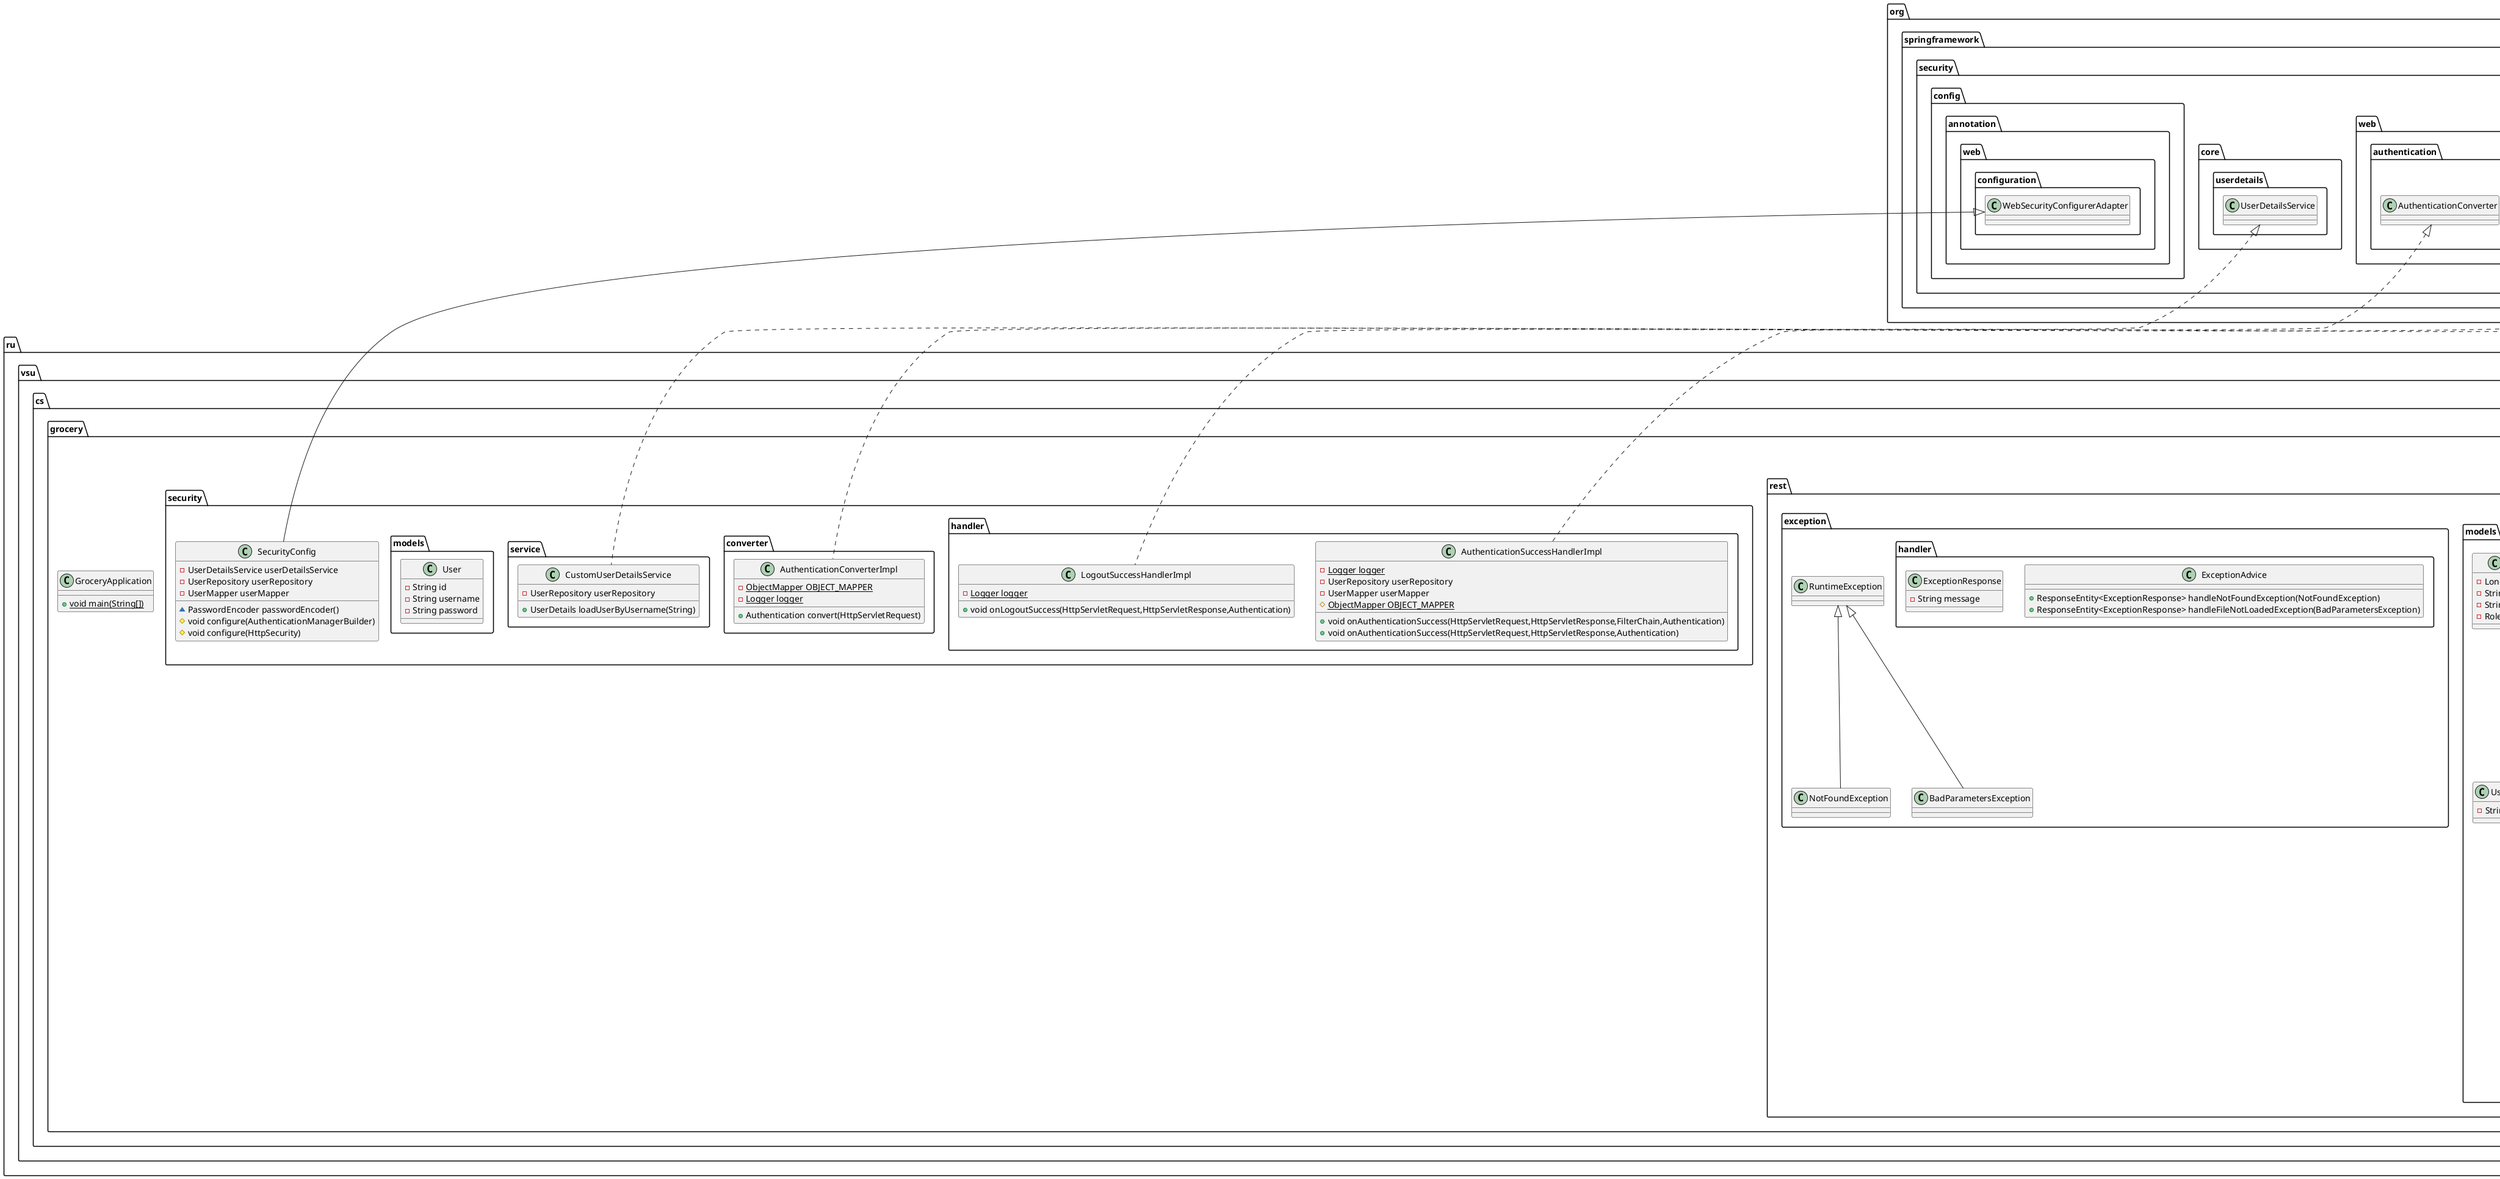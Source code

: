 @startuml
class ru.vsu.cs.grocery.core.mapper.UserMapper {
+ User map2User(UserItem)
+ UserItem map2UserItem(User)
+ List<User> map2User(List<UserItem>)
+ List<UserItem> map2UserItem(List<User>)
}
class ru.vsu.cs.grocery.core.services.BasketService {
- UserService userService
- ProductRepository productRepository
- OrderRepository orderRepository
- ProductOrderRepository productOrderRepository
- OrderMapper mapper
+ Basket addProduct(String,String)
+ Basket deleteProduct(String)
+ OrderItem getOrInitBasketOrder()
+ Basket getBasket(Long)
+ Basket getBasket()
}
class ru.vsu.cs.grocery.core.services.OrderService {
- BasketService basketService
- UserService userService
- OrderRepository orderRepository
- ProductOrderRepository productOrderRepository
- OrderMapper mapper
+ Order createOrder(OrderInfo)
+ Order updateStatus(String,String)
+ List<Order> getMyHistory()
+ List<Order> getAll()
+ List<Order> getCourierOrders()
+ Order getById(String)
- List<Order> map2Orders(List<OrderItem>)
- Order map2Order(OrderItem)
}
interface ru.vsu.cs.grocery.db.repository.OrderRepository {
~ OrderItem findByClient_IdAndStatus(Long,Status)
~ List<OrderItem> findAllByClient_IdOrderByDate(Long)
~ List<OrderItem> findAllByCourier_IdOrderByDate(Long)
}
class ru.vsu.cs.grocery.core.mapper.OrderMapper {
- ProductMapper productMapper
- UserMapper userMapper
+ Basket map2Basket(List<ProductOrderItem>,Long)
+ Order map2Order(OrderItem,List<ProductOrderItem>)
}
class ru.vsu.cs.grocery.rest.api.BasketController {
- BasketService basketService
+ Basket getBasket()
+ Basket addProduct(String,String)
+ Basket deleteProduct(String)
}
class ru.vsu.cs.grocery.rest.models.Category {
- Long id
- Long parentId
- String name
- String imageUrl
- List<Category> items
}
class ru.vsu.cs.grocery.rest.models.Basket {
- Long id
- List<ProductWithCount> products
- BigDecimal price
}
class ru.vsu.cs.grocery.rest.exception.NotFoundException {
}
class ru.vsu.cs.grocery.core.mapper.ProductMapper {
- CategoryMapper categoryMapper
+ Product map2Product(ProductItem)
+ ProductItem map2ProductItem(Product)
+ List<Product> map2Product(List<ProductItem>)
+ List<ProductItem> map2ProductItem(List<Product>)
}
class ru.vsu.cs.grocery.rest.api.UserController {
- UserService userService
+ ResponseEntity<User> createUser(UserWithPassword)
+ ResponseEntity<User> me()
+ ResponseEntity<User> editUser(UserWithPassword)
+ ResponseEntity<Void> deleteUser()
+ List<User> getAll()
+ User setRole(String,String)
+ ResponseEntity<Void> setRole(String)
}
class ru.vsu.cs.grocery.rest.exception.handler.ExceptionAdvice {
+ ResponseEntity<ExceptionResponse> handleNotFoundException(NotFoundException)
+ ResponseEntity<ExceptionResponse> handleFileNotLoadedException(BadParametersException)
}
class ru.vsu.cs.grocery.db.models.UserItem {
- Long id
- String name
- String phone
- String password
- Role role
- CourierStatus status
}
class ru.vsu.cs.grocery.rest.models.User {
- Long id
- String name
- String phone
- Role role
}
class ru.vsu.cs.grocery.rest.models.OrderInfo {
- String address
- Integer interval
}
class ru.vsu.cs.grocery.db.models.CategoryItem {
- Long id
- Long parentId
- String imageUrl
- String name
}
class ru.vsu.cs.grocery.rest.api.CategoryController {
- CategoryService categoryService
+ List<Category> getAllCategory()
+ List<Category> getAllRootCategory()
+ List<Category> getAllRootCategoryWhitItems()
+ Category getCategory(String)
+ Category createCategory(Category)
+ Category updateCategory(String,Category)
+ ResponseEntity<Void> deleteCategory(String)
}
class ru.vsu.cs.grocery.security.SecurityConfig {
- UserDetailsService userDetailsService
- UserRepository userRepository
- UserMapper userMapper
~ PasswordEncoder passwordEncoder()
# void configure(AuthenticationManagerBuilder)
# void configure(HttpSecurity)
}
interface ru.vsu.cs.grocery.db.repository.CategoryRepository {
~ List<CategoryItem> findAllByParentIdIsNull()
~ List<CategoryItem> findAllByParentId(Long)
~ List<CategoryItem> search(String)
}
enum ru.vsu.cs.grocery.rest.models.Status {
+  BASKET
+  CREATED
+  IN_PROGRESS
+  ON_WAY
+  DELIVERED
+  CONFIRMED
}
class ru.vsu.cs.grocery.rest.api.ProductController {
- ProductService productService
+ List<Product> getAllProducts()
+ List<Product> getProductsByCategoryId(String)
+ List<Product> searchProduct(String)
+ Product createProduct(Product)
+ Product updateProduct(String,Product)
+ ResponseEntity<Void> deleteProduct(String)
}
class ru.vsu.cs.grocery.security.handler.AuthenticationSuccessHandlerImpl {
- {static} Logger logger
- UserRepository userRepository
- UserMapper userMapper
# {static} ObjectMapper OBJECT_MAPPER
+ void onAuthenticationSuccess(HttpServletRequest,HttpServletResponse,FilterChain,Authentication)
+ void onAuthenticationSuccess(HttpServletRequest,HttpServletResponse,Authentication)
}
enum ru.vsu.cs.grocery.rest.models.Role {
+  USER
+  COURIER
+  ADMIN
}
class ru.vsu.cs.grocery.security.handler.LogoutSuccessHandlerImpl {
- {static} Logger logger
+ void onLogoutSuccess(HttpServletRequest,HttpServletResponse,Authentication)
}
class ru.vsu.cs.grocery.core.services.UserService {
- UserMapper userMapper
- UserRepository userRepository
- PasswordEncoder passwordEncoder
+ User registration(UserWithPassword)
+ UserItem getUserItem()
+ User getUser()
+ User editUser(UserWithPassword)
+ boolean deleteMe()
+ List<User> getAllUsers()
+ User updateRole(String,String)
+ boolean deleteUser(String)
+ UserItem getCourier()
}
class ru.vsu.cs.grocery.rest.exception.handler.ExceptionResponse {
- String message
}
enum ru.vsu.cs.grocery.rest.models.CourierStatus {
+  FREE
+  BUSY
}
class ru.vsu.cs.grocery.security.converter.AuthenticationConverterImpl {
- {static} ObjectMapper OBJECT_MAPPER
- {static} Logger logger
+ Authentication convert(HttpServletRequest)
}
interface ru.vsu.cs.grocery.db.repository.ProductOrderRepository {
~ List<ProductOrderItem> findAllByOrderId(Long)
~ Optional<ProductOrderItem> findByOrderIdAndProduct_Id(Long,Long)
~ void deleteByOrderIdAndProduct_Id(Long,Long)
}
class ru.vsu.cs.grocery.rest.models.UserWithPassword {
- String password
}
class ru.vsu.cs.grocery.security.service.CustomUserDetailsService {
- UserRepository userRepository
+ UserDetails loadUserByUsername(String)
}
interface ru.vsu.cs.grocery.db.repository.UserRepository {
~ UserItem findByPhone(String)
~ UserItem findByStatus(CourierStatus)
~ UserItem findByRole(Role)
}
interface ru.vsu.cs.grocery.db.repository.ProductRepository {
~ List<ProductItem> findAllByCategoryIdIn(List<Long>)
~ List<ProductItem> findAllByCategoryIdIs(Long)
~ List<ProductItem> search(String)
}
class ru.vsu.cs.grocery.db.models.ProductOrderItem {
- Long id
- Long orderId
- ProductItem product
- Integer count
}
class ru.vsu.cs.grocery.db.models.OrderItem {
- Long id
- UserItem client
- UserItem courier
- String address
- Status status
- ZonedDateTime date
- Integer orderInterval
}
class ru.vsu.cs.grocery.core.services.ScheduleService {
}
class ru.vsu.cs.grocery.rest.exception.BadParametersException {
}
class ru.vsu.cs.grocery.core.mapper.CategoryMapper {
+ Category map2Category(CategoryItem)
+ CategoryItem map2CategoryItem(Category)
+ List<Category> map2Category(List<CategoryItem>)
+ List<CategoryItem> map2CategoryItem(List<Category>)
}
class ru.vsu.cs.grocery.core.services.CategoryService {
- CategoryRepository categoryRepository
- CategoryMapper categoryMapper
+ List<Category> getAllCategory()
+ List<Category> getAllRootCategory()
+ List<Category> getAllRootCategoryWhitItems()
+ Category getCategory(String)
+ Category createCategory(Category)
+ Category updateCategory(String,Category)
+ boolean deleteCategory(String)
+ List<Category> search(String)
}
class ru.vsu.cs.grocery.security.models.User {
- String id
- String username
- String password
}
class ru.vsu.cs.grocery.rest.models.Product {
- Long id
- String name
- String description
- BigDecimal price
- Integer count
- String imageUrl
- String composition
- Double protein
- Double fats
- Double carbohydrates
- Double calories
- Long categoryId
}
class ru.vsu.cs.grocery.GroceryApplication {
+ {static} void main(String[])
}
class ru.vsu.cs.grocery.db.models.ProductItem {
- Long id
- String name
- String description
- BigDecimal price
- Integer count
- String imageUrl
- String composition
- Double protein
- Double fats
- Double carbohydrates
- Double calories
- Long categoryId
}
class ru.vsu.cs.grocery.rest.models.ProductWithCount {
- Product product
- Integer count
}
class ru.vsu.cs.grocery.rest.api.OrderController {
- OrderService orderService
+ List<Order> getHistory()
+ List<Order> getAll()
+ List<Order> getCourierOrders()
+ Order getById(String)
+ Order createOrder(OrderInfo)
+ ResponseEntity<Order> updateStatus(String,String)
}
class ru.vsu.cs.grocery.rest.models.Order {
- Long id
- User client
- User courier
- String address
- Status status
- ZonedDateTime date
- Integer orderInterval
- BigDecimal price
- List<ProductWithCount> products
}
class ru.vsu.cs.grocery.core.services.ProductService {
- ProductMapper productMapper
- CategoryMapper categoryMapper
- ProductRepository productRepository
- CategoryService categoryService
+ List<Product> getAllProduct()
+ List<Product> getAllProductByCategoryId(String)
+ List<Product> search(String)
+ boolean delete(String)
+ Product create(Product)
+ Product update(Product)
}


org.springframework.data.jpa.repository.JpaRepository <|-- ru.vsu.cs.grocery.db.repository.OrderRepository
ru.vsu.cs.grocery.rest.exception.RuntimeException <|-- ru.vsu.cs.grocery.rest.exception.NotFoundException
org.springframework.security.config.annotation.web.configuration.WebSecurityConfigurerAdapter <|-- ru.vsu.cs.grocery.security.SecurityConfig
org.springframework.data.jpa.repository.JpaRepository <|-- ru.vsu.cs.grocery.db.repository.CategoryRepository
org.springframework.security.web.authentication.AuthenticationSuccessHandler <|.. ru.vsu.cs.grocery.security.handler.AuthenticationSuccessHandlerImpl
org.springframework.security.web.authentication.logout.LogoutSuccessHandler <|.. ru.vsu.cs.grocery.security.handler.LogoutSuccessHandlerImpl
org.springframework.security.web.authentication.AuthenticationConverter <|.. ru.vsu.cs.grocery.security.converter.AuthenticationConverterImpl
org.springframework.data.jpa.repository.JpaRepository <|-- ru.vsu.cs.grocery.db.repository.ProductOrderRepository
ru.vsu.cs.grocery.rest.models.User <|-- ru.vsu.cs.grocery.rest.models.UserWithPassword
org.springframework.security.core.userdetails.UserDetailsService <|.. ru.vsu.cs.grocery.security.service.CustomUserDetailsService
org.springframework.data.jpa.repository.JpaRepository <|-- ru.vsu.cs.grocery.db.repository.UserRepository
org.springframework.data.jpa.repository.JpaRepository <|-- ru.vsu.cs.grocery.db.repository.ProductRepository
ru.vsu.cs.grocery.rest.exception.RuntimeException <|-- ru.vsu.cs.grocery.rest.exception.BadParametersException
@enduml